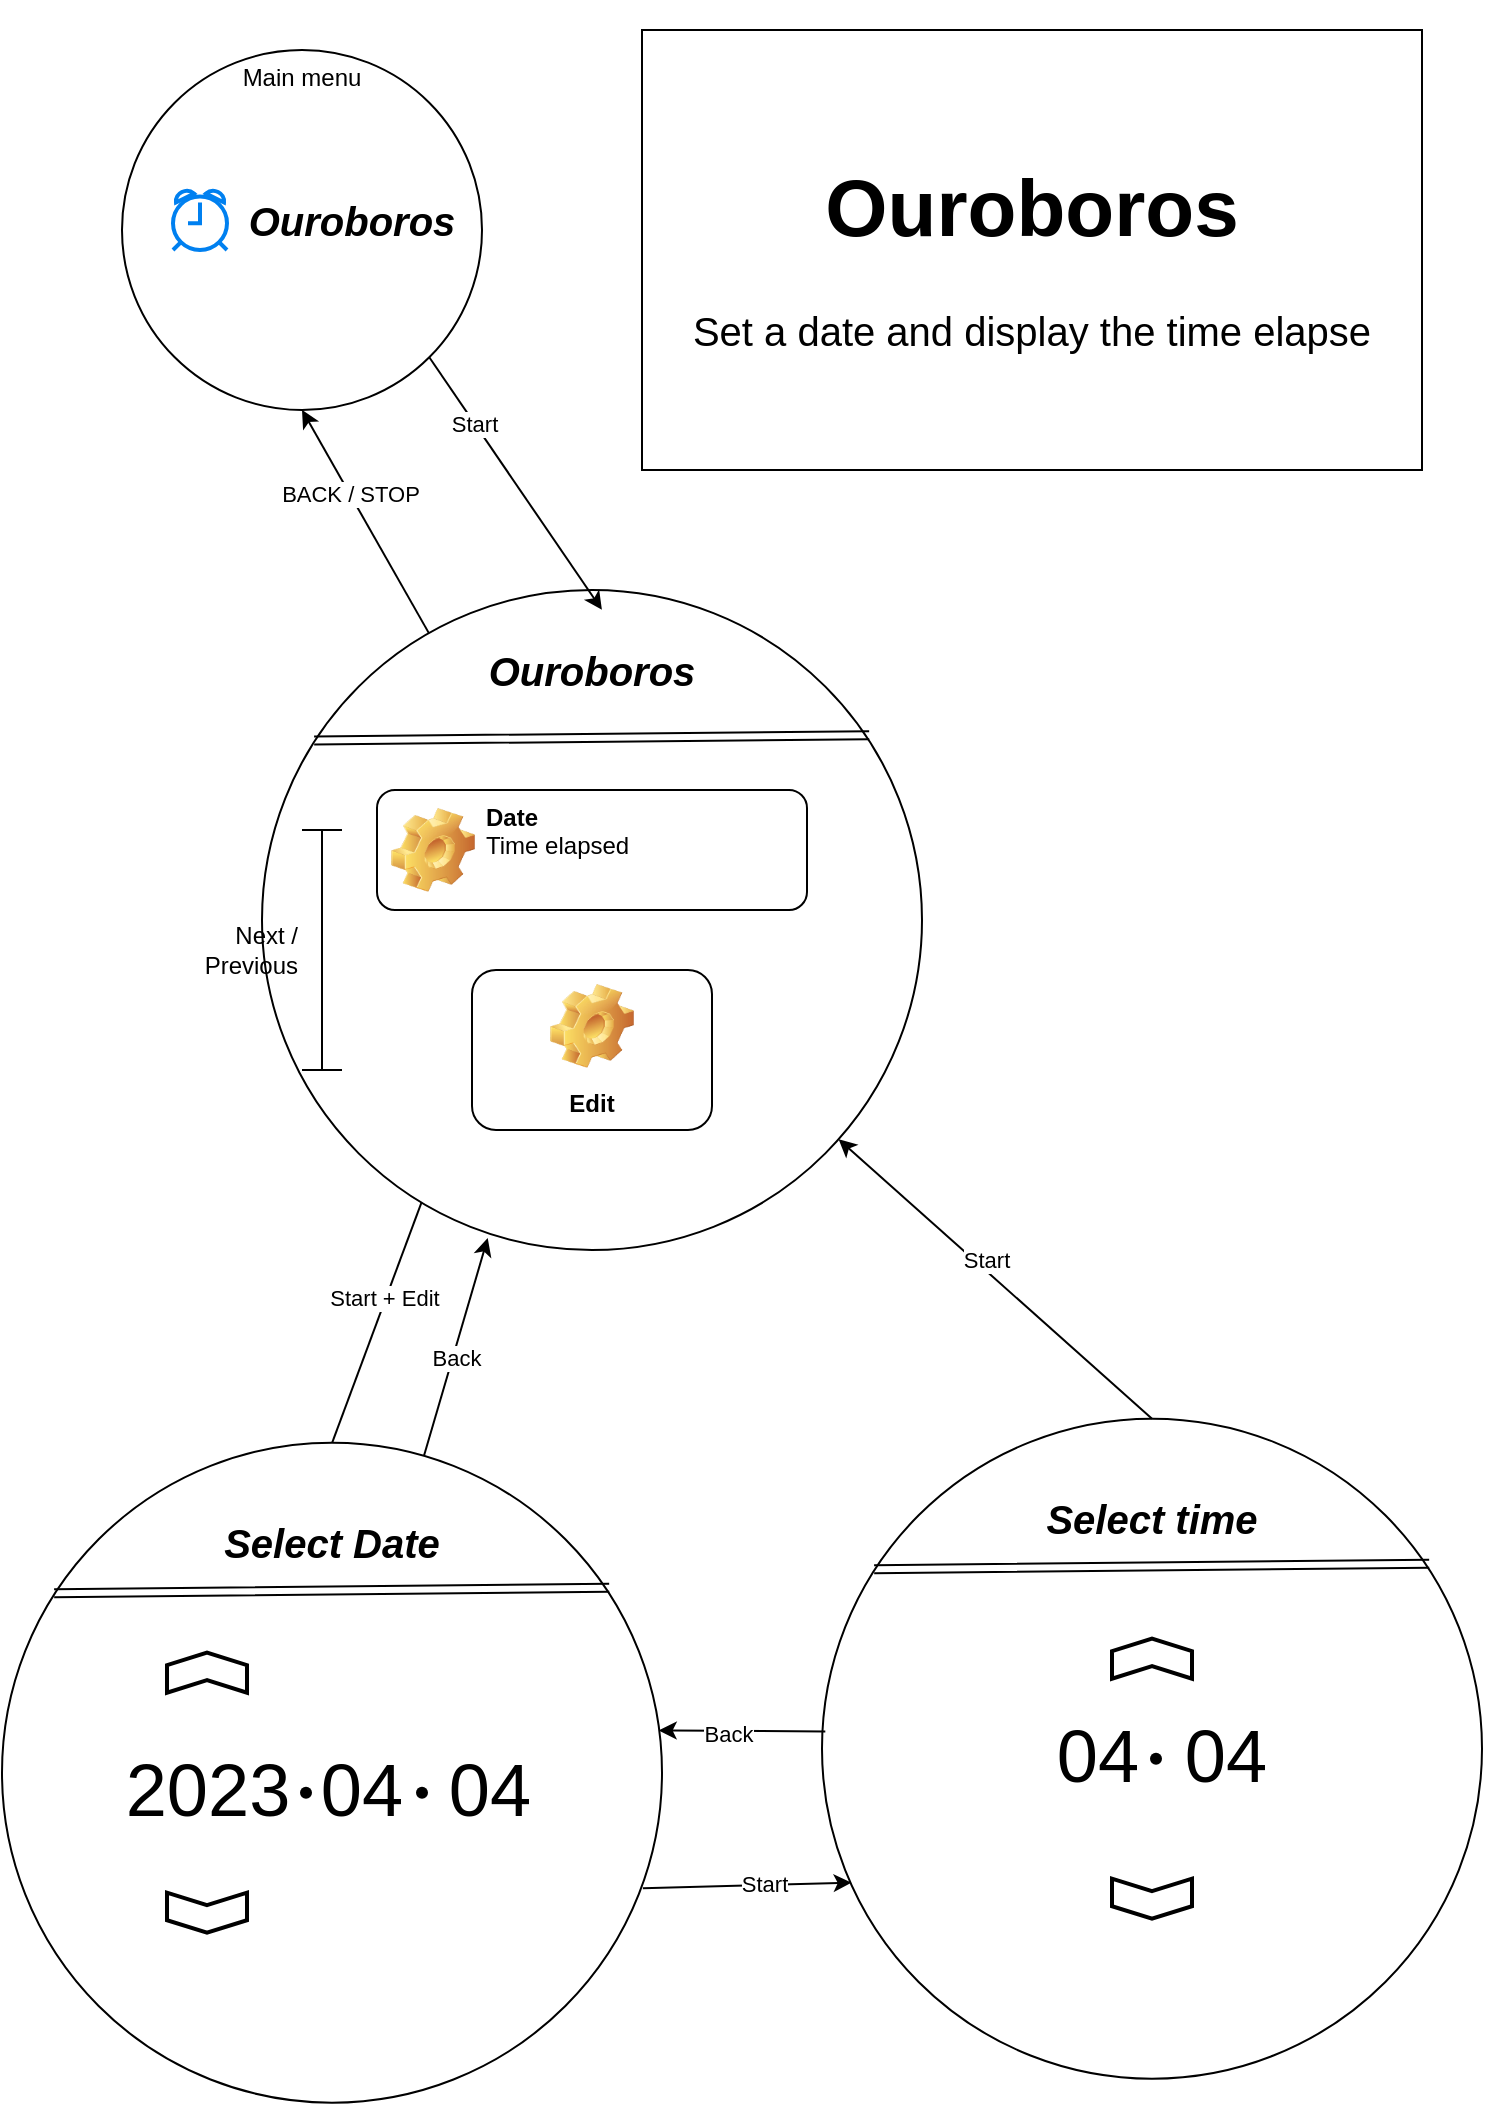 <mxfile version="15.4.0" type="device"><diagram id="C5RBs43oDa-KdzZeNtuy" name="Page-1"><mxGraphModel dx="1414" dy="1887" grid="1" gridSize="10" guides="1" tooltips="1" connect="1" arrows="1" fold="1" page="1" pageScale="1" pageWidth="827" pageHeight="1169" math="0" shadow="0"><root><mxCell id="WIyWlLk6GJQsqaUBKTNV-0"/><mxCell id="WIyWlLk6GJQsqaUBKTNV-1" parent="WIyWlLk6GJQsqaUBKTNV-0"/><mxCell id="ksYvDbkRyjgphSMGKltT-27" value="" style="rounded=0;orthogonalLoop=1;jettySize=auto;html=1;exitX=0.242;exitY=0.927;exitDx=0;exitDy=0;exitPerimeter=0;entryX=0.485;entryY=0.041;entryDx=0;entryDy=0;entryPerimeter=0;" edge="1" parent="WIyWlLk6GJQsqaUBKTNV-1" source="ksYvDbkRyjgphSMGKltT-3" target="ksYvDbkRyjgphSMGKltT-30"><mxGeometry relative="1" as="geometry"><mxPoint x="150" y="676.893" as="sourcePoint"/><mxPoint x="260" y="876.33" as="targetPoint"/></mxGeometry></mxCell><mxCell id="ksYvDbkRyjgphSMGKltT-28" value="Start + Edit" style="edgeLabel;html=1;align=center;verticalAlign=middle;resizable=0;points=[];" vertex="1" connectable="0" parent="ksYvDbkRyjgphSMGKltT-27"><mxGeometry x="-0.283" y="-1" relative="1" as="geometry"><mxPoint as="offset"/></mxGeometry></mxCell><mxCell id="ksYvDbkRyjgphSMGKltT-3" value="" style="ellipse;whiteSpace=wrap;html=1;aspect=fixed;" vertex="1" parent="WIyWlLk6GJQsqaUBKTNV-1"><mxGeometry x="170" y="330" width="330" height="330" as="geometry"/></mxCell><mxCell id="ksYvDbkRyjgphSMGKltT-5" value="" style="shape=link;html=1;rounded=0;edgeStyle=orthogonalEdgeStyle;exitX=0.079;exitY=0.228;exitDx=0;exitDy=0;exitPerimeter=0;entryX=0.92;entryY=0.22;entryDx=0;entryDy=0;entryPerimeter=0;" edge="1" parent="WIyWlLk6GJQsqaUBKTNV-1" source="ksYvDbkRyjgphSMGKltT-3" target="ksYvDbkRyjgphSMGKltT-3"><mxGeometry width="100" relative="1" as="geometry"><mxPoint x="220" y="430" as="sourcePoint"/><mxPoint x="320" y="430" as="targetPoint"/></mxGeometry></mxCell><mxCell id="ksYvDbkRyjgphSMGKltT-6" value="Ouroboros" style="text;html=1;strokeColor=none;fillColor=none;align=center;verticalAlign=middle;whiteSpace=wrap;rounded=0;fontStyle=3;fontSize=20;" vertex="1" parent="WIyWlLk6GJQsqaUBKTNV-1"><mxGeometry x="270" y="350" width="130" height="40" as="geometry"/></mxCell><mxCell id="ksYvDbkRyjgphSMGKltT-16" value="Date&lt;br&gt;&lt;span style=&quot;font-weight: normal&quot;&gt;Time elapsed&lt;/span&gt;" style="label;whiteSpace=wrap;html=1;image=img/clipart/Gear_128x128.png;strokeColor=default;align=left;verticalAlign=top;" vertex="1" parent="WIyWlLk6GJQsqaUBKTNV-1"><mxGeometry x="227.5" y="430" width="215" height="60" as="geometry"/></mxCell><mxCell id="ksYvDbkRyjgphSMGKltT-17" value="Edit" style="label;whiteSpace=wrap;html=1;align=center;verticalAlign=bottom;spacingLeft=0;spacingBottom=4;imageAlign=center;imageVerticalAlign=top;image=img/clipart/Gear_128x128.png;strokeColor=default;" vertex="1" parent="WIyWlLk6GJQsqaUBKTNV-1"><mxGeometry x="275" y="520" width="120" height="80" as="geometry"/></mxCell><mxCell id="ksYvDbkRyjgphSMGKltT-20" value="" style="rounded=0;orthogonalLoop=1;jettySize=auto;html=1;entryX=0.5;entryY=1;entryDx=0;entryDy=0;" edge="1" parent="WIyWlLk6GJQsqaUBKTNV-1" source="ksYvDbkRyjgphSMGKltT-3" target="ksYvDbkRyjgphSMGKltT-21"><mxGeometry relative="1" as="geometry"><mxPoint x="140" y="230" as="targetPoint"/></mxGeometry></mxCell><mxCell id="ksYvDbkRyjgphSMGKltT-22" value="BACK / STOP" style="edgeLabel;html=1;align=center;verticalAlign=middle;resizable=0;points=[];" vertex="1" connectable="0" parent="ksYvDbkRyjgphSMGKltT-20"><mxGeometry x="0.243" relative="1" as="geometry"><mxPoint as="offset"/></mxGeometry></mxCell><mxCell id="ksYvDbkRyjgphSMGKltT-72" style="edgeStyle=none;rounded=0;orthogonalLoop=1;jettySize=auto;html=1;exitX=1;exitY=1;exitDx=0;exitDy=0;entryX=0.515;entryY=0.03;entryDx=0;entryDy=0;entryPerimeter=0;fontSize=20;" edge="1" parent="WIyWlLk6GJQsqaUBKTNV-1" source="ksYvDbkRyjgphSMGKltT-21" target="ksYvDbkRyjgphSMGKltT-3"><mxGeometry relative="1" as="geometry"/></mxCell><mxCell id="ksYvDbkRyjgphSMGKltT-73" value="Start" style="edgeLabel;html=1;align=center;verticalAlign=middle;resizable=0;points=[];fontSize=11;" vertex="1" connectable="0" parent="ksYvDbkRyjgphSMGKltT-72"><mxGeometry x="-0.475" relative="1" as="geometry"><mxPoint as="offset"/></mxGeometry></mxCell><mxCell id="ksYvDbkRyjgphSMGKltT-21" value="Main menu" style="ellipse;whiteSpace=wrap;html=1;aspect=fixed;strokeColor=default;align=center;verticalAlign=top;" vertex="1" parent="WIyWlLk6GJQsqaUBKTNV-1"><mxGeometry x="100" y="60" width="180" height="180" as="geometry"/></mxCell><mxCell id="ksYvDbkRyjgphSMGKltT-25" value="Next / Previous" style="shape=crossbar;whiteSpace=wrap;html=1;rounded=1;direction=south;strokeColor=default;align=right;verticalAlign=middle;labelPosition=left;verticalLabelPosition=middle;" vertex="1" parent="WIyWlLk6GJQsqaUBKTNV-1"><mxGeometry x="190" y="450" width="20" height="120" as="geometry"/></mxCell><mxCell id="ksYvDbkRyjgphSMGKltT-55" value="" style="rounded=0;orthogonalLoop=1;jettySize=auto;html=1;fontSize=37;entryX=0.045;entryY=0.703;entryDx=0;entryDy=0;entryPerimeter=0;exitX=0.971;exitY=0.675;exitDx=0;exitDy=0;exitPerimeter=0;" edge="1" parent="WIyWlLk6GJQsqaUBKTNV-1" source="ksYvDbkRyjgphSMGKltT-30" target="ksYvDbkRyjgphSMGKltT-40"><mxGeometry relative="1" as="geometry"><mxPoint x="370" y="971.45" as="sourcePoint"/><mxPoint x="447.03" y="971.33" as="targetPoint"/></mxGeometry></mxCell><mxCell id="ksYvDbkRyjgphSMGKltT-56" value="Start" style="edgeLabel;html=1;align=center;verticalAlign=middle;resizable=0;points=[];fontSize=11;" vertex="1" connectable="0" parent="ksYvDbkRyjgphSMGKltT-55"><mxGeometry x="0.16" y="1" relative="1" as="geometry"><mxPoint as="offset"/></mxGeometry></mxCell><mxCell id="ksYvDbkRyjgphSMGKltT-30" value="" style="ellipse;whiteSpace=wrap;html=1;aspect=fixed;" vertex="1" parent="WIyWlLk6GJQsqaUBKTNV-1"><mxGeometry x="40" y="756.33" width="330" height="330" as="geometry"/></mxCell><mxCell id="ksYvDbkRyjgphSMGKltT-31" value="" style="shape=link;html=1;rounded=0;edgeStyle=orthogonalEdgeStyle;exitX=0.079;exitY=0.228;exitDx=0;exitDy=0;exitPerimeter=0;entryX=0.92;entryY=0.22;entryDx=0;entryDy=0;entryPerimeter=0;" edge="1" parent="WIyWlLk6GJQsqaUBKTNV-1" source="ksYvDbkRyjgphSMGKltT-30" target="ksYvDbkRyjgphSMGKltT-30"><mxGeometry width="100" relative="1" as="geometry"><mxPoint x="90" y="856.33" as="sourcePoint"/><mxPoint x="190" y="856.33" as="targetPoint"/></mxGeometry></mxCell><mxCell id="ksYvDbkRyjgphSMGKltT-32" value="Select Date" style="text;html=1;strokeColor=none;fillColor=none;align=center;verticalAlign=middle;whiteSpace=wrap;rounded=0;fontStyle=3;fontSize=20;" vertex="1" parent="WIyWlLk6GJQsqaUBKTNV-1"><mxGeometry x="140" y="786.33" width="130" height="40" as="geometry"/></mxCell><mxCell id="ksYvDbkRyjgphSMGKltT-36" value="2023" style="text;html=1;strokeColor=none;fillColor=none;align=center;verticalAlign=middle;whiteSpace=wrap;rounded=0;fontSize=37;" vertex="1" parent="WIyWlLk6GJQsqaUBKTNV-1"><mxGeometry x="97.5" y="896.33" width="90" height="70" as="geometry"/></mxCell><mxCell id="ksYvDbkRyjgphSMGKltT-37" value="" style="shape=mxgraph.arrows.chevron_arrow;html=1;verticalLabelPosition=bottom;verticalAlign=top;strokeWidth=2;strokeColor=#000000;fontSize=37;rotation=-90;" vertex="1" parent="WIyWlLk6GJQsqaUBKTNV-1"><mxGeometry x="132.5" y="851.33" width="20" height="40" as="geometry"/></mxCell><mxCell id="ksYvDbkRyjgphSMGKltT-38" value="" style="shape=mxgraph.arrows.chevron_arrow;html=1;verticalLabelPosition=bottom;verticalAlign=top;strokeWidth=2;strokeColor=#000000;fontSize=37;rotation=90;" vertex="1" parent="WIyWlLk6GJQsqaUBKTNV-1"><mxGeometry x="132.5" y="971.33" width="20" height="40" as="geometry"/></mxCell><mxCell id="ksYvDbkRyjgphSMGKltT-40" value="" style="ellipse;whiteSpace=wrap;html=1;aspect=fixed;" vertex="1" parent="WIyWlLk6GJQsqaUBKTNV-1"><mxGeometry x="450" y="744.33" width="330" height="330" as="geometry"/></mxCell><mxCell id="ksYvDbkRyjgphSMGKltT-41" value="" style="shape=link;html=1;rounded=0;edgeStyle=orthogonalEdgeStyle;exitX=0.079;exitY=0.228;exitDx=0;exitDy=0;exitPerimeter=0;entryX=0.92;entryY=0.22;entryDx=0;entryDy=0;entryPerimeter=0;" edge="1" parent="WIyWlLk6GJQsqaUBKTNV-1" source="ksYvDbkRyjgphSMGKltT-40" target="ksYvDbkRyjgphSMGKltT-40"><mxGeometry width="100" relative="1" as="geometry"><mxPoint x="500" y="844.33" as="sourcePoint"/><mxPoint x="600" y="844.33" as="targetPoint"/></mxGeometry></mxCell><mxCell id="ksYvDbkRyjgphSMGKltT-42" value="Select time" style="text;html=1;strokeColor=none;fillColor=none;align=center;verticalAlign=middle;whiteSpace=wrap;rounded=0;fontStyle=3;fontSize=20;" vertex="1" parent="WIyWlLk6GJQsqaUBKTNV-1"><mxGeometry x="550" y="774.33" width="130" height="40" as="geometry"/></mxCell><mxCell id="ksYvDbkRyjgphSMGKltT-44" value="04" style="text;html=1;strokeColor=none;fillColor=none;align=center;verticalAlign=middle;whiteSpace=wrap;rounded=0;fontSize=37;" vertex="1" parent="WIyWlLk6GJQsqaUBKTNV-1"><mxGeometry x="175" y="896.33" width="90" height="70" as="geometry"/></mxCell><mxCell id="ksYvDbkRyjgphSMGKltT-45" value="" style="shape=mxgraph.arrows.chevron_arrow;html=1;verticalLabelPosition=bottom;verticalAlign=top;strokeWidth=2;strokeColor=#000000;fontSize=37;rotation=-90;" vertex="1" parent="WIyWlLk6GJQsqaUBKTNV-1"><mxGeometry x="605" y="844.33" width="20" height="40" as="geometry"/></mxCell><mxCell id="ksYvDbkRyjgphSMGKltT-46" value="" style="shape=mxgraph.arrows.chevron_arrow;html=1;verticalLabelPosition=bottom;verticalAlign=top;strokeWidth=2;strokeColor=#000000;fontSize=37;rotation=90;" vertex="1" parent="WIyWlLk6GJQsqaUBKTNV-1"><mxGeometry x="605" y="964.33" width="20" height="40" as="geometry"/></mxCell><mxCell id="ksYvDbkRyjgphSMGKltT-47" value="04" style="text;html=1;strokeColor=none;fillColor=none;align=center;verticalAlign=middle;whiteSpace=wrap;rounded=0;fontSize=37;" vertex="1" parent="WIyWlLk6GJQsqaUBKTNV-1"><mxGeometry x="239" y="896.33" width="90" height="70" as="geometry"/></mxCell><mxCell id="ksYvDbkRyjgphSMGKltT-48" value="" style="shape=waypoint;sketch=0;fillStyle=solid;size=6;pointerEvents=1;points=[];fillColor=none;resizable=0;rotatable=0;perimeter=centerPerimeter;snapToPoint=1;fontSize=37;strokeColor=default;align=center;verticalAlign=middle;" vertex="1" parent="WIyWlLk6GJQsqaUBKTNV-1"><mxGeometry x="172" y="911.33" width="40" height="40" as="geometry"/></mxCell><mxCell id="ksYvDbkRyjgphSMGKltT-49" value="" style="shape=waypoint;sketch=0;fillStyle=solid;size=6;pointerEvents=1;points=[];fillColor=none;resizable=0;rotatable=0;perimeter=centerPerimeter;snapToPoint=1;fontSize=37;strokeColor=default;align=center;verticalAlign=middle;" vertex="1" parent="WIyWlLk6GJQsqaUBKTNV-1"><mxGeometry x="230" y="911.33" width="40" height="40" as="geometry"/></mxCell><mxCell id="ksYvDbkRyjgphSMGKltT-50" value="04" style="text;html=1;strokeColor=none;fillColor=none;align=center;verticalAlign=middle;whiteSpace=wrap;rounded=0;fontSize=37;" vertex="1" parent="WIyWlLk6GJQsqaUBKTNV-1"><mxGeometry x="543" y="879.33" width="90" height="70" as="geometry"/></mxCell><mxCell id="ksYvDbkRyjgphSMGKltT-51" value="04" style="text;html=1;strokeColor=none;fillColor=none;align=center;verticalAlign=middle;whiteSpace=wrap;rounded=0;fontSize=37;" vertex="1" parent="WIyWlLk6GJQsqaUBKTNV-1"><mxGeometry x="607" y="879.33" width="90" height="70" as="geometry"/></mxCell><mxCell id="ksYvDbkRyjgphSMGKltT-52" value="" style="shape=waypoint;sketch=0;fillStyle=solid;size=6;pointerEvents=1;points=[];fillColor=none;resizable=0;rotatable=0;perimeter=centerPerimeter;snapToPoint=1;fontSize=37;strokeColor=default;align=center;verticalAlign=middle;" vertex="1" parent="WIyWlLk6GJQsqaUBKTNV-1"><mxGeometry x="597" y="894.33" width="40" height="40" as="geometry"/></mxCell><mxCell id="ksYvDbkRyjgphSMGKltT-57" value="" style="rounded=0;orthogonalLoop=1;jettySize=auto;html=1;entryX=0.342;entryY=0.982;entryDx=0;entryDy=0;entryPerimeter=0;" edge="1" parent="WIyWlLk6GJQsqaUBKTNV-1" source="ksYvDbkRyjgphSMGKltT-30" target="ksYvDbkRyjgphSMGKltT-3"><mxGeometry relative="1" as="geometry"><mxPoint x="225" y="706.33" as="sourcePoint"/><mxPoint x="232.06" y="684.35" as="targetPoint"/></mxGeometry></mxCell><mxCell id="ksYvDbkRyjgphSMGKltT-68" value="Back" style="edgeLabel;html=1;align=center;verticalAlign=middle;resizable=0;points=[];fontSize=11;" vertex="1" connectable="0" parent="ksYvDbkRyjgphSMGKltT-57"><mxGeometry x="-0.088" y="-1" relative="1" as="geometry"><mxPoint as="offset"/></mxGeometry></mxCell><mxCell id="ksYvDbkRyjgphSMGKltT-60" value="" style="rounded=0;orthogonalLoop=1;jettySize=auto;html=1;fontSize=37;exitX=0.005;exitY=0.474;exitDx=0;exitDy=0;exitPerimeter=0;entryX=0.995;entryY=0.436;entryDx=0;entryDy=0;entryPerimeter=0;" edge="1" parent="WIyWlLk6GJQsqaUBKTNV-1" source="ksYvDbkRyjgphSMGKltT-40" target="ksYvDbkRyjgphSMGKltT-30"><mxGeometry relative="1" as="geometry"><mxPoint x="380" y="930.33" as="sourcePoint"/><mxPoint x="457.03" y="930.21" as="targetPoint"/></mxGeometry></mxCell><mxCell id="ksYvDbkRyjgphSMGKltT-61" value="Back" style="edgeLabel;html=1;align=center;verticalAlign=middle;resizable=0;points=[];fontSize=11;" vertex="1" connectable="0" parent="ksYvDbkRyjgphSMGKltT-60"><mxGeometry x="0.16" y="1" relative="1" as="geometry"><mxPoint as="offset"/></mxGeometry></mxCell><mxCell id="ksYvDbkRyjgphSMGKltT-62" value="" style="rounded=0;orthogonalLoop=1;jettySize=auto;html=1;fontSize=37;exitX=0.5;exitY=0;exitDx=0;exitDy=0;" edge="1" parent="WIyWlLk6GJQsqaUBKTNV-1" source="ksYvDbkRyjgphSMGKltT-40" target="ksYvDbkRyjgphSMGKltT-3"><mxGeometry relative="1" as="geometry"><mxPoint x="510" y="904" as="sourcePoint"/><mxPoint x="587.03" y="903.88" as="targetPoint"/></mxGeometry></mxCell><mxCell id="ksYvDbkRyjgphSMGKltT-63" value="Start" style="edgeLabel;html=1;align=center;verticalAlign=middle;resizable=0;points=[];fontSize=11;" vertex="1" connectable="0" parent="ksYvDbkRyjgphSMGKltT-62"><mxGeometry x="0.16" y="1" relative="1" as="geometry"><mxPoint x="8" y="1" as="offset"/></mxGeometry></mxCell><mxCell id="ksYvDbkRyjgphSMGKltT-69" value="&lt;h1&gt;Ouroboros&lt;/h1&gt;&lt;div&gt;Set a date and display the time elapse&lt;/div&gt;" style="text;html=1;strokeColor=default;fillColor=none;spacing=5;spacingTop=-20;whiteSpace=wrap;overflow=hidden;rounded=0;fontSize=20;align=center;verticalAlign=middle;" vertex="1" parent="WIyWlLk6GJQsqaUBKTNV-1"><mxGeometry x="360" y="50" width="390" height="220" as="geometry"/></mxCell><mxCell id="ksYvDbkRyjgphSMGKltT-70" value="" style="html=1;verticalLabelPosition=bottom;align=center;labelBackgroundColor=#ffffff;verticalAlign=top;strokeWidth=2;strokeColor=#0080F0;shadow=0;dashed=0;shape=mxgraph.ios7.icons.alarm_clock;fontSize=20;" vertex="1" parent="WIyWlLk6GJQsqaUBKTNV-1"><mxGeometry x="125.5" y="130" width="27" height="30" as="geometry"/></mxCell><mxCell id="ksYvDbkRyjgphSMGKltT-71" value="Ouroboros" style="text;html=1;strokeColor=none;fillColor=none;align=center;verticalAlign=middle;whiteSpace=wrap;rounded=0;fontStyle=3;fontSize=20;" vertex="1" parent="WIyWlLk6GJQsqaUBKTNV-1"><mxGeometry x="150" y="125" width="130" height="40" as="geometry"/></mxCell></root></mxGraphModel></diagram></mxfile>